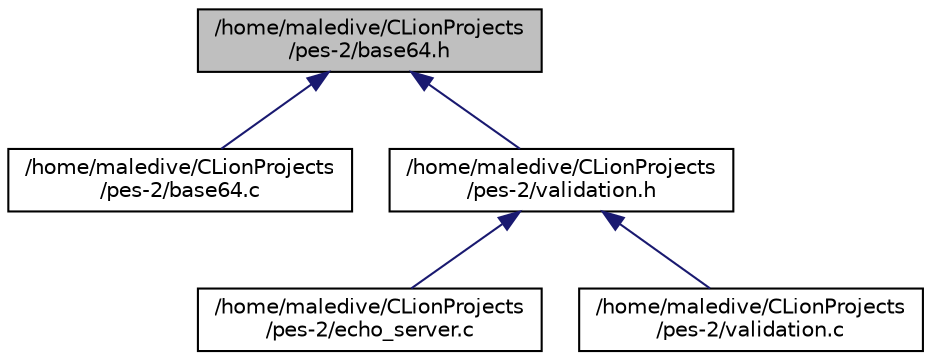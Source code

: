 digraph "/home/maledive/CLionProjects/pes-2/base64.h"
{
 // LATEX_PDF_SIZE
  edge [fontname="Helvetica",fontsize="10",labelfontname="Helvetica",labelfontsize="10"];
  node [fontname="Helvetica",fontsize="10",shape=record];
  Node1 [label="/home/maledive/CLionProjects\l/pes-2/base64.h",height=0.2,width=0.4,color="black", fillcolor="grey75", style="filled", fontcolor="black",tooltip=" "];
  Node1 -> Node2 [dir="back",color="midnightblue",fontsize="10",style="solid",fontname="Helvetica"];
  Node2 [label="/home/maledive/CLionProjects\l/pes-2/base64.c",height=0.2,width=0.4,color="black", fillcolor="white", style="filled",URL="$base64_8c.html",tooltip=" "];
  Node1 -> Node3 [dir="back",color="midnightblue",fontsize="10",style="solid",fontname="Helvetica"];
  Node3 [label="/home/maledive/CLionProjects\l/pes-2/validation.h",height=0.2,width=0.4,color="black", fillcolor="white", style="filled",URL="$validation_8h.html",tooltip=" "];
  Node3 -> Node4 [dir="back",color="midnightblue",fontsize="10",style="solid",fontname="Helvetica"];
  Node4 [label="/home/maledive/CLionProjects\l/pes-2/echo_server.c",height=0.2,width=0.4,color="black", fillcolor="white", style="filled",URL="$echo__server_8c.html",tooltip=" "];
  Node3 -> Node5 [dir="back",color="midnightblue",fontsize="10",style="solid",fontname="Helvetica"];
  Node5 [label="/home/maledive/CLionProjects\l/pes-2/validation.c",height=0.2,width=0.4,color="black", fillcolor="white", style="filled",URL="$validation_8c.html",tooltip=" "];
}
